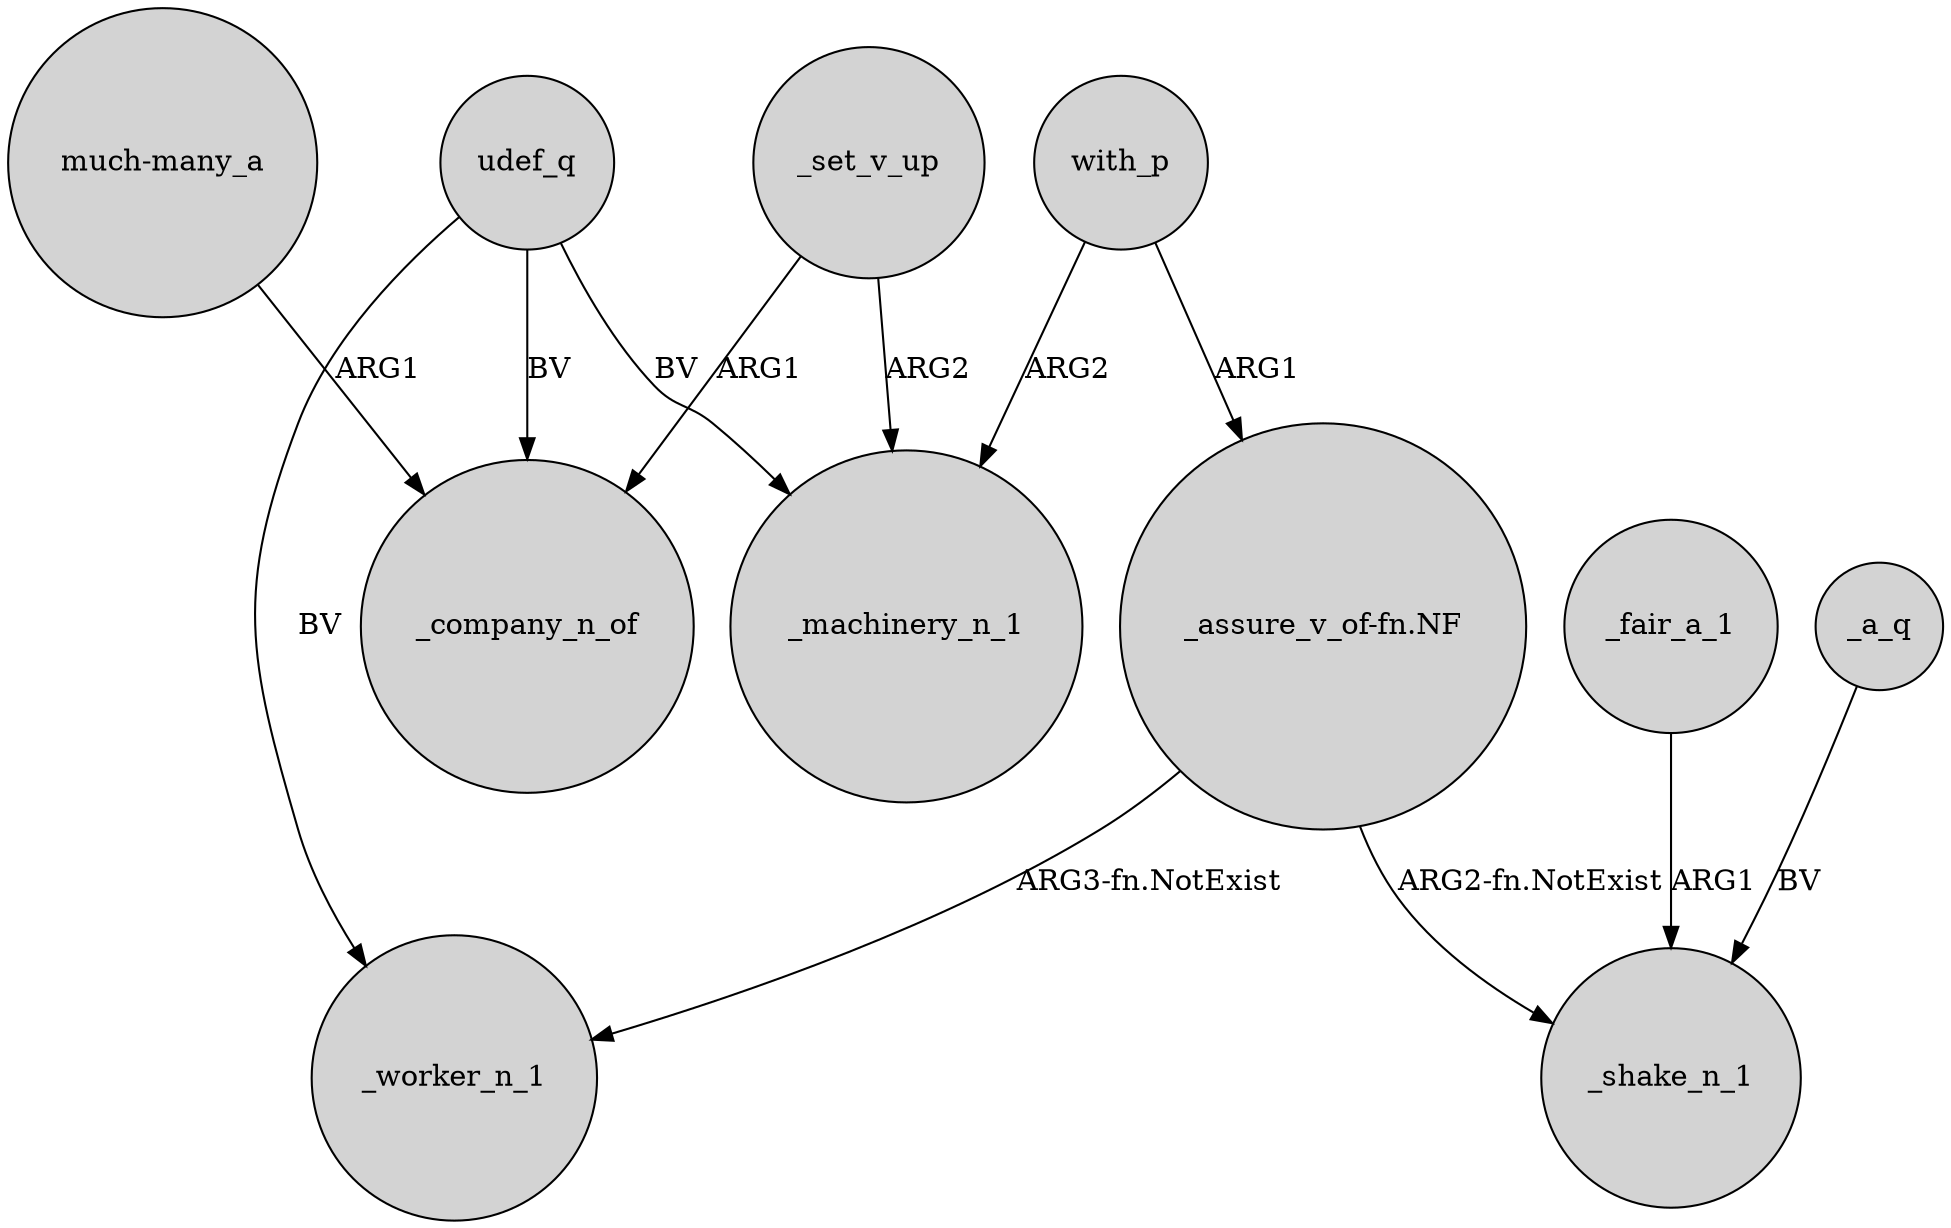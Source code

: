 digraph {
	node [shape=circle style=filled]
	"much-many_a" -> _company_n_of [label=ARG1]
	udef_q -> _machinery_n_1 [label=BV]
	with_p -> _machinery_n_1 [label=ARG2]
	"_assure_v_of-fn.NF" -> _worker_n_1 [label="ARG3-fn.NotExist"]
	"_assure_v_of-fn.NF" -> _shake_n_1 [label="ARG2-fn.NotExist"]
	_a_q -> _shake_n_1 [label=BV]
	udef_q -> _company_n_of [label=BV]
	_fair_a_1 -> _shake_n_1 [label=ARG1]
	_set_v_up -> _company_n_of [label=ARG1]
	_set_v_up -> _machinery_n_1 [label=ARG2]
	udef_q -> _worker_n_1 [label=BV]
	with_p -> "_assure_v_of-fn.NF" [label=ARG1]
}
